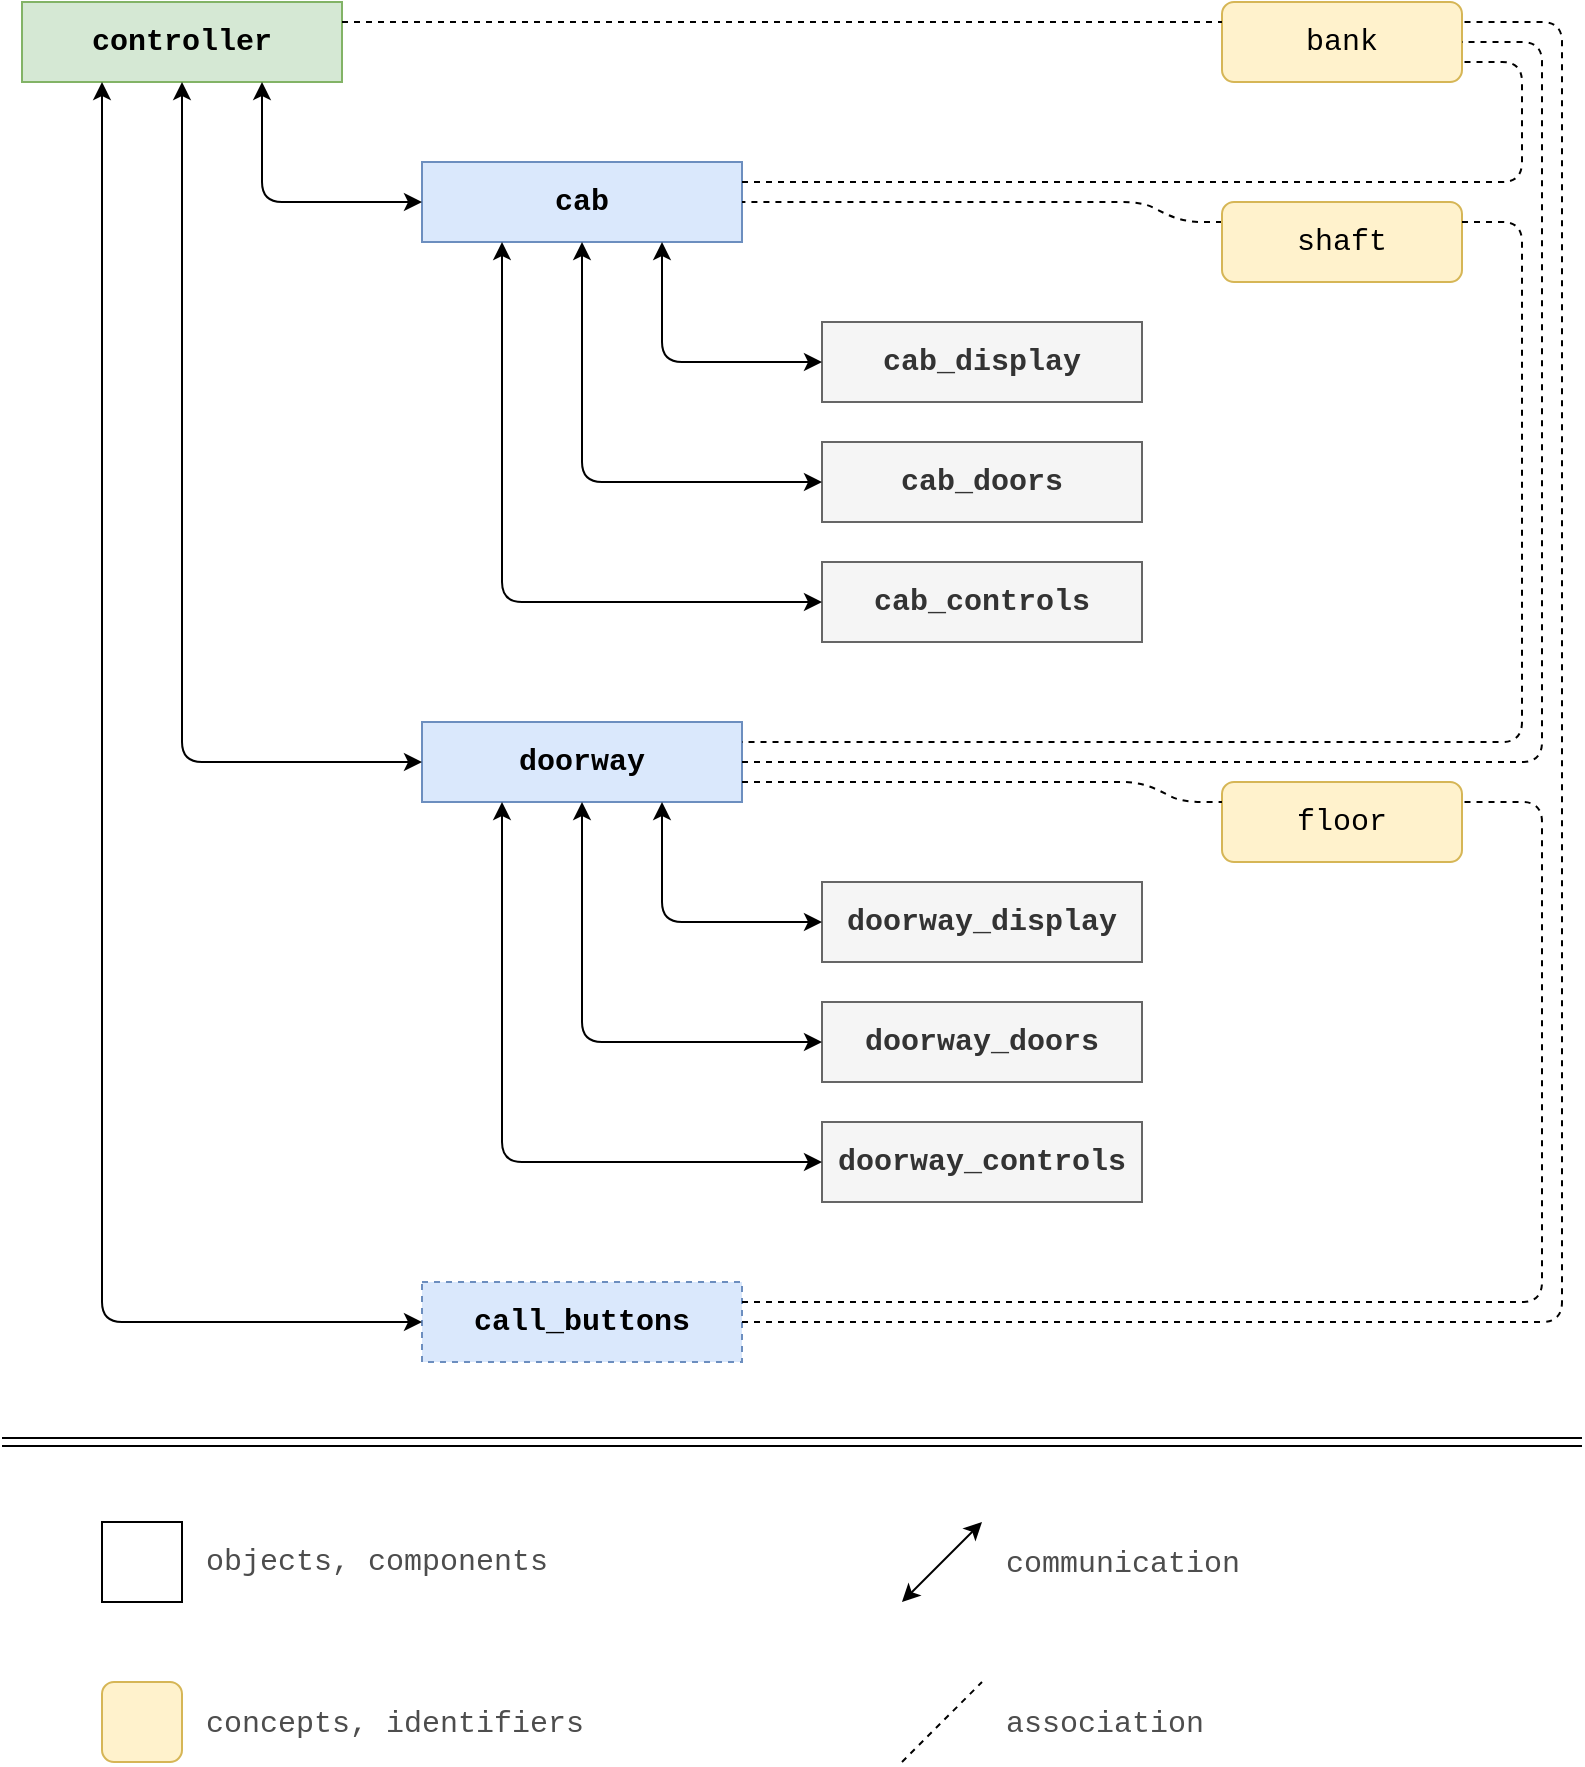<mxfile version="12.0.2" type="device" pages="1"><diagram id="s6BhUnjSNB9F5gDvlYiG" name="Page-1"><mxGraphModel dx="1368" dy="791" grid="1" gridSize="10" guides="1" tooltips="1" connect="1" arrows="1" fold="1" page="1" pageScale="1" pageWidth="850" pageHeight="960" math="0" shadow="0"><root><mxCell id="0"/><mxCell id="1" parent="0"/><mxCell id="050b_pp9p3oKfXsPpNDh-1" value="&lt;div style=&quot;font-size: 15px;&quot;&gt;controller&lt;/div&gt;" style="rounded=0;whiteSpace=wrap;html=1;fontFamily=Courier New;fontSize=15;fontStyle=1;strokeColor=#82b366;fillColor=#d5e8d4;" parent="1" vertex="1"><mxGeometry x="40" y="40" width="160" height="40" as="geometry"/></mxCell><mxCell id="050b_pp9p3oKfXsPpNDh-3" value="&lt;span style=&quot;font-size: 15px;&quot;&gt;&lt;font style=&quot;font-size: 15px;&quot;&gt;cab&lt;/font&gt;&lt;/span&gt;" style="rounded=0;whiteSpace=wrap;html=1;fontFamily=Courier New;fontSize=15;fontStyle=1;fillColor=#dae8fc;strokeColor=#6c8ebf;" parent="1" vertex="1"><mxGeometry x="240" y="120" width="160" height="40" as="geometry"/></mxCell><mxCell id="050b_pp9p3oKfXsPpNDh-5" value="&lt;div style=&quot;font-size: 15px;&quot;&gt;doorway&lt;/div&gt;" style="rounded=0;whiteSpace=wrap;html=1;fontFamily=Courier New;fontSize=15;fontStyle=1;fillColor=#dae8fc;strokeColor=#6c8ebf;" parent="1" vertex="1"><mxGeometry x="240" y="400" width="160" height="40" as="geometry"/></mxCell><mxCell id="050b_pp9p3oKfXsPpNDh-6" value="&lt;div&gt;cab_display&lt;/div&gt;" style="rounded=0;whiteSpace=wrap;html=1;fontFamily=Courier New;fontSize=15;fontStyle=1;fillColor=#f5f5f5;strokeColor=#666666;fontColor=#333333;" parent="1" vertex="1"><mxGeometry x="440" y="200" width="160" height="40" as="geometry"/></mxCell><mxCell id="050b_pp9p3oKfXsPpNDh-7" value="&lt;div&gt;cab_doors&lt;/div&gt;" style="rounded=0;whiteSpace=wrap;html=1;fontFamily=Courier New;fontSize=15;fontStyle=1;fillColor=#f5f5f5;strokeColor=#666666;fontColor=#333333;" parent="1" vertex="1"><mxGeometry x="440" y="260" width="160" height="40" as="geometry"/></mxCell><mxCell id="050b_pp9p3oKfXsPpNDh-8" value="cab_controls" style="rounded=0;whiteSpace=wrap;html=1;fontFamily=Courier New;fontSize=15;fontStyle=1;fillColor=#f5f5f5;strokeColor=#666666;fontColor=#333333;" parent="1" vertex="1"><mxGeometry x="440" y="320" width="160" height="40" as="geometry"/></mxCell><mxCell id="050b_pp9p3oKfXsPpNDh-9" value="doorway_display" style="rounded=0;whiteSpace=wrap;html=1;fontFamily=Courier New;fontSize=15;fontStyle=1;fillColor=#f5f5f5;strokeColor=#666666;fontColor=#333333;" parent="1" vertex="1"><mxGeometry x="440" y="480" width="160" height="40" as="geometry"/></mxCell><mxCell id="050b_pp9p3oKfXsPpNDh-10" value="doorway_doors" style="rounded=0;whiteSpace=wrap;html=1;fontFamily=Courier New;fontSize=15;fontStyle=1;fillColor=#f5f5f5;strokeColor=#666666;fontColor=#333333;" parent="1" vertex="1"><mxGeometry x="440" y="540" width="160" height="40" as="geometry"/></mxCell><mxCell id="050b_pp9p3oKfXsPpNDh-11" value="doorway_controls" style="rounded=0;whiteSpace=wrap;html=1;fontFamily=Courier New;fontSize=15;fontStyle=1;fillColor=#f5f5f5;strokeColor=#666666;fontColor=#333333;" parent="1" vertex="1"><mxGeometry x="440" y="600" width="160" height="40" as="geometry"/></mxCell><mxCell id="050b_pp9p3oKfXsPpNDh-12" value="" style="endArrow=classic;startArrow=classic;html=1;fontFamily=Courier New;fontSize=15;entryX=0;entryY=0.5;entryDx=0;entryDy=0;exitX=0.75;exitY=1;exitDx=0;exitDy=0;" parent="1" source="050b_pp9p3oKfXsPpNDh-5" target="050b_pp9p3oKfXsPpNDh-9" edge="1"><mxGeometry width="50" height="50" relative="1" as="geometry"><mxPoint x="-200" y="750" as="sourcePoint"/><mxPoint x="-150" y="700" as="targetPoint"/><Array as="points"><mxPoint x="360" y="500"/></Array></mxGeometry></mxCell><mxCell id="050b_pp9p3oKfXsPpNDh-14" value="" style="endArrow=classic;startArrow=classic;html=1;fontFamily=Courier New;fontSize=15;entryX=0;entryY=0.5;entryDx=0;entryDy=0;exitX=0.5;exitY=1;exitDx=0;exitDy=0;" parent="1" source="050b_pp9p3oKfXsPpNDh-5" target="050b_pp9p3oKfXsPpNDh-10" edge="1"><mxGeometry width="50" height="50" relative="1" as="geometry"><mxPoint x="298" y="470" as="sourcePoint"/><mxPoint x="370" y="510" as="targetPoint"/><Array as="points"><mxPoint x="320" y="560"/></Array></mxGeometry></mxCell><mxCell id="050b_pp9p3oKfXsPpNDh-15" value="" style="endArrow=classic;startArrow=classic;html=1;fontFamily=Courier New;fontSize=15;entryX=0;entryY=0.5;entryDx=0;entryDy=0;exitX=0.25;exitY=1;exitDx=0;exitDy=0;" parent="1" source="050b_pp9p3oKfXsPpNDh-5" target="050b_pp9p3oKfXsPpNDh-11" edge="1"><mxGeometry width="50" height="50" relative="1" as="geometry"><mxPoint x="308.08" y="451" as="sourcePoint"/><mxPoint x="370" y="590" as="targetPoint"/><Array as="points"><mxPoint x="280" y="620"/></Array></mxGeometry></mxCell><mxCell id="050b_pp9p3oKfXsPpNDh-17" value="" style="endArrow=classic;startArrow=classic;html=1;fontFamily=Courier New;fontSize=15;entryX=0;entryY=0.5;entryDx=0;entryDy=0;exitX=0.75;exitY=1;exitDx=0;exitDy=0;" parent="1" source="050b_pp9p3oKfXsPpNDh-3" target="050b_pp9p3oKfXsPpNDh-6" edge="1"><mxGeometry width="50" height="50" relative="1" as="geometry"><mxPoint x="320" y="160" as="sourcePoint"/><mxPoint x="360" y="220" as="targetPoint"/><Array as="points"><mxPoint x="360" y="220"/></Array></mxGeometry></mxCell><mxCell id="050b_pp9p3oKfXsPpNDh-18" value="" style="endArrow=classic;startArrow=classic;html=1;fontFamily=Courier New;fontSize=15;entryX=0;entryY=0.5;entryDx=0;entryDy=0;exitX=0.5;exitY=1;exitDx=0;exitDy=0;" parent="1" target="050b_pp9p3oKfXsPpNDh-7" edge="1"><mxGeometry width="50" height="50" relative="1" as="geometry"><mxPoint x="320" y="160" as="sourcePoint"/><mxPoint x="360" y="300" as="targetPoint"/><Array as="points"><mxPoint x="320" y="280"/></Array></mxGeometry></mxCell><mxCell id="050b_pp9p3oKfXsPpNDh-19" value="" style="endArrow=classic;startArrow=classic;html=1;fontFamily=Courier New;fontSize=15;entryX=0;entryY=0.5;entryDx=0;entryDy=0;exitX=0.25;exitY=1;exitDx=0;exitDy=0;" parent="1" source="050b_pp9p3oKfXsPpNDh-3" target="050b_pp9p3oKfXsPpNDh-8" edge="1"><mxGeometry width="50" height="50" relative="1" as="geometry"><mxPoint x="320" y="160" as="sourcePoint"/><mxPoint x="360" y="380" as="targetPoint"/><Array as="points"><mxPoint x="280" y="340"/></Array></mxGeometry></mxCell><mxCell id="050b_pp9p3oKfXsPpNDh-22" value="&lt;div&gt;call_buttons&lt;/div&gt;" style="rounded=0;whiteSpace=wrap;html=1;fontFamily=Courier New;fontSize=15;fontStyle=1;dashed=1;fillColor=#dae8fc;strokeColor=#6c8ebf;" parent="1" vertex="1"><mxGeometry x="240" y="680" width="160" height="40" as="geometry"/></mxCell><mxCell id="050b_pp9p3oKfXsPpNDh-25" value="&lt;div&gt;bank&lt;/div&gt;" style="rounded=1;whiteSpace=wrap;html=1;fontFamily=Courier New;fontSize=15;fillColor=#fff2cc;strokeColor=#d6b656;" parent="1" vertex="1"><mxGeometry x="640" y="40" width="120" height="40" as="geometry"/></mxCell><mxCell id="050b_pp9p3oKfXsPpNDh-27" value="&lt;div&gt;floor&lt;/div&gt;" style="rounded=1;whiteSpace=wrap;html=1;fontFamily=Courier New;fontSize=15;fillColor=#fff2cc;strokeColor=#d6b656;" parent="1" vertex="1"><mxGeometry x="640" y="430" width="120" height="40" as="geometry"/></mxCell><mxCell id="050b_pp9p3oKfXsPpNDh-33" value="" style="endArrow=classic;startArrow=classic;html=1;strokeColor=#000000;fontFamily=Courier New;fontSize=15;entryX=0;entryY=0.5;entryDx=0;entryDy=0;exitX=0.25;exitY=1;exitDx=0;exitDy=0;" parent="1" source="050b_pp9p3oKfXsPpNDh-1" target="050b_pp9p3oKfXsPpNDh-22" edge="1"><mxGeometry width="50" height="50" relative="1" as="geometry"><mxPoint x="40" y="870" as="sourcePoint"/><mxPoint x="90" y="820" as="targetPoint"/><Array as="points"><mxPoint x="80" y="700"/></Array></mxGeometry></mxCell><mxCell id="050b_pp9p3oKfXsPpNDh-34" value="" style="endArrow=classic;startArrow=classic;html=1;strokeColor=#000000;fontFamily=Courier New;fontSize=15;entryX=0;entryY=0.5;entryDx=0;entryDy=0;exitX=0.5;exitY=1;exitDx=0;exitDy=0;" parent="1" source="050b_pp9p3oKfXsPpNDh-1" target="050b_pp9p3oKfXsPpNDh-5" edge="1"><mxGeometry width="50" height="50" relative="1" as="geometry"><mxPoint x="90" y="90" as="sourcePoint"/><mxPoint x="250" y="790" as="targetPoint"/><Array as="points"><mxPoint x="120" y="420"/></Array></mxGeometry></mxCell><mxCell id="050b_pp9p3oKfXsPpNDh-35" value="" style="endArrow=classic;startArrow=classic;html=1;strokeColor=#000000;fontFamily=Courier New;fontSize=15;entryX=0;entryY=0.5;entryDx=0;entryDy=0;exitX=0.75;exitY=1;exitDx=0;exitDy=0;" parent="1" source="050b_pp9p3oKfXsPpNDh-1" target="050b_pp9p3oKfXsPpNDh-3" edge="1"><mxGeometry width="50" height="50" relative="1" as="geometry"><mxPoint x="130" y="90" as="sourcePoint"/><mxPoint x="250" y="470" as="targetPoint"/><Array as="points"><mxPoint x="160" y="140"/></Array></mxGeometry></mxCell><mxCell id="050b_pp9p3oKfXsPpNDh-36" value="" style="endArrow=none;dashed=1;html=1;strokeColor=#000000;fontFamily=Courier New;fontSize=15;exitX=1;exitY=0.25;exitDx=0;exitDy=0;" parent="1" source="050b_pp9p3oKfXsPpNDh-1" edge="1"><mxGeometry width="50" height="50" relative="1" as="geometry"><mxPoint x="40" y="870" as="sourcePoint"/><mxPoint x="640" y="50" as="targetPoint"/></mxGeometry></mxCell><mxCell id="050b_pp9p3oKfXsPpNDh-37" value="" style="endArrow=none;dashed=1;html=1;strokeColor=#000000;fontFamily=Courier New;fontSize=15;entryX=1;entryY=0.75;entryDx=0;entryDy=0;exitX=1;exitY=0.25;exitDx=0;exitDy=0;" parent="1" source="050b_pp9p3oKfXsPpNDh-3" target="050b_pp9p3oKfXsPpNDh-25" edge="1"><mxGeometry width="50" height="50" relative="1" as="geometry"><mxPoint x="40" y="870" as="sourcePoint"/><mxPoint x="90" y="820" as="targetPoint"/><Array as="points"><mxPoint x="790" y="130"/><mxPoint x="790" y="70"/></Array></mxGeometry></mxCell><mxCell id="050b_pp9p3oKfXsPpNDh-41" value="" style="endArrow=none;dashed=1;html=1;strokeColor=#000000;fontFamily=Courier New;fontSize=15;entryX=1;entryY=0.5;entryDx=0;entryDy=0;" parent="1" target="050b_pp9p3oKfXsPpNDh-25" edge="1"><mxGeometry width="50" height="50" relative="1" as="geometry"><mxPoint x="400" y="420" as="sourcePoint"/><mxPoint x="860" y="390" as="targetPoint"/><Array as="points"><mxPoint x="800" y="420"/><mxPoint x="800" y="60"/></Array></mxGeometry></mxCell><mxCell id="050b_pp9p3oKfXsPpNDh-42" value="" style="endArrow=none;dashed=1;html=1;strokeColor=#000000;fontFamily=Courier New;fontSize=15;entryX=1;entryY=0.25;entryDx=0;entryDy=0;exitX=1;exitY=0.5;exitDx=0;exitDy=0;" parent="1" source="050b_pp9p3oKfXsPpNDh-22" target="050b_pp9p3oKfXsPpNDh-25" edge="1"><mxGeometry width="50" height="50" relative="1" as="geometry"><mxPoint x="40" y="870" as="sourcePoint"/><mxPoint x="90" y="820" as="targetPoint"/><Array as="points"><mxPoint x="810" y="700"/><mxPoint x="810" y="50"/></Array></mxGeometry></mxCell><mxCell id="050b_pp9p3oKfXsPpNDh-43" value="" style="endArrow=none;dashed=1;html=1;strokeColor=#000000;fontFamily=Courier New;fontSize=15;exitX=1;exitY=0.75;exitDx=0;exitDy=0;entryX=0;entryY=0.25;entryDx=0;entryDy=0;" parent="1" source="050b_pp9p3oKfXsPpNDh-5" target="050b_pp9p3oKfXsPpNDh-27" edge="1"><mxGeometry width="50" height="50" relative="1" as="geometry"><mxPoint x="40" y="830" as="sourcePoint"/><mxPoint x="630" y="450" as="targetPoint"/><Array as="points"><mxPoint x="600" y="430"/><mxPoint x="620" y="440"/></Array></mxGeometry></mxCell><mxCell id="050b_pp9p3oKfXsPpNDh-44" value="" style="endArrow=none;dashed=1;html=1;strokeColor=#000000;fontFamily=Courier New;fontSize=15;entryX=1;entryY=0.25;entryDx=0;entryDy=0;exitX=1;exitY=0.25;exitDx=0;exitDy=0;" parent="1" source="050b_pp9p3oKfXsPpNDh-22" target="050b_pp9p3oKfXsPpNDh-27" edge="1"><mxGeometry width="50" height="50" relative="1" as="geometry"><mxPoint x="40" y="830" as="sourcePoint"/><mxPoint x="90" y="780" as="targetPoint"/><Array as="points"><mxPoint x="800" y="690"/><mxPoint x="800" y="440"/></Array></mxGeometry></mxCell><mxCell id="050b_pp9p3oKfXsPpNDh-47" value="" style="endArrow=none;dashed=1;html=1;strokeColor=#000000;fontFamily=Courier New;fontSize=15;fontColor=#4D4D4D;entryX=1;entryY=0.5;entryDx=0;entryDy=0;exitX=0;exitY=0.25;exitDx=0;exitDy=0;" parent="1" source="WCFcPeHGIXC2PlCuYW68-1" target="050b_pp9p3oKfXsPpNDh-3" edge="1"><mxGeometry width="50" height="50" relative="1" as="geometry"><mxPoint x="40" y="870" as="sourcePoint"/><mxPoint x="90" y="820" as="targetPoint"/><Array as="points"><mxPoint x="620" y="150"/><mxPoint x="600" y="140"/></Array></mxGeometry></mxCell><mxCell id="050b_pp9p3oKfXsPpNDh-48" value="" style="rounded=0;whiteSpace=wrap;html=1;fontFamily=Courier New;fontSize=15;fontColor=#4D4D4D;" parent="1" vertex="1"><mxGeometry x="80" y="800" width="40" height="40" as="geometry"/></mxCell><mxCell id="050b_pp9p3oKfXsPpNDh-49" value="objects, components" style="text;html=1;resizable=0;points=[];autosize=1;align=left;verticalAlign=top;spacingTop=-4;fontSize=15;fontFamily=Courier New;fontColor=#4D4D4D;" parent="1" vertex="1"><mxGeometry x="130" y="809" width="190" height="20" as="geometry"/></mxCell><mxCell id="050b_pp9p3oKfXsPpNDh-50" value="" style="rounded=1;whiteSpace=wrap;html=1;fontFamily=Courier New;fontSize=15;fillColor=#fff2cc;strokeColor=#d6b656;" parent="1" vertex="1"><mxGeometry x="80" y="880" width="40" height="40" as="geometry"/></mxCell><mxCell id="050b_pp9p3oKfXsPpNDh-51" value="concepts, identifiers" style="text;html=1;resizable=0;points=[];autosize=1;align=left;verticalAlign=top;spacingTop=-4;fontSize=15;fontFamily=Courier New;fontColor=#4D4D4D;" parent="1" vertex="1"><mxGeometry x="130" y="890" width="200" height="20" as="geometry"/></mxCell><mxCell id="050b_pp9p3oKfXsPpNDh-53" value="" style="endArrow=classic;startArrow=classic;html=1;strokeColor=#000000;fontFamily=Courier New;fontSize=15;fontColor=#4D4D4D;" parent="1" edge="1"><mxGeometry width="50" height="50" relative="1" as="geometry"><mxPoint x="480" y="840" as="sourcePoint"/><mxPoint x="520" y="800" as="targetPoint"/></mxGeometry></mxCell><mxCell id="050b_pp9p3oKfXsPpNDh-54" value="" style="endArrow=none;dashed=1;html=1;strokeColor=#000000;fontFamily=Courier New;fontSize=15;fontColor=#4D4D4D;" parent="1" edge="1"><mxGeometry width="50" height="50" relative="1" as="geometry"><mxPoint x="480" y="920" as="sourcePoint"/><mxPoint x="520" y="880" as="targetPoint"/></mxGeometry></mxCell><mxCell id="050b_pp9p3oKfXsPpNDh-55" value="communication" style="text;html=1;resizable=0;points=[];autosize=1;align=left;verticalAlign=top;spacingTop=-4;fontSize=15;fontFamily=Courier New;fontColor=#4D4D4D;" parent="1" vertex="1"><mxGeometry x="530" y="810" width="130" height="20" as="geometry"/></mxCell><mxCell id="050b_pp9p3oKfXsPpNDh-56" value="&lt;div&gt;association&lt;/div&gt;" style="text;html=1;resizable=0;points=[];autosize=1;align=left;verticalAlign=top;spacingTop=-4;fontSize=15;fontFamily=Courier New;fontColor=#4D4D4D;" parent="1" vertex="1"><mxGeometry x="530" y="890" width="110" height="20" as="geometry"/></mxCell><mxCell id="050b_pp9p3oKfXsPpNDh-57" value="" style="shape=link;html=1;strokeColor=#000000;fontFamily=Courier New;fontSize=15;fontColor=#4D4D4D;" parent="1" edge="1"><mxGeometry width="50" height="50" relative="1" as="geometry"><mxPoint x="30" y="760" as="sourcePoint"/><mxPoint x="820" y="760" as="targetPoint"/><Array as="points"/></mxGeometry></mxCell><mxCell id="WCFcPeHGIXC2PlCuYW68-1" value="&lt;div&gt;shaft&lt;/div&gt;" style="rounded=1;whiteSpace=wrap;html=1;fontFamily=Courier New;fontSize=15;fillColor=#fff2cc;strokeColor=#d6b656;" vertex="1" parent="1"><mxGeometry x="640" y="140" width="120" height="40" as="geometry"/></mxCell><mxCell id="WCFcPeHGIXC2PlCuYW68-2" value="" style="endArrow=none;dashed=1;html=1;exitX=1;exitY=0.25;exitDx=0;exitDy=0;entryX=1;entryY=0.25;entryDx=0;entryDy=0;" edge="1" parent="1" source="WCFcPeHGIXC2PlCuYW68-1" target="050b_pp9p3oKfXsPpNDh-5"><mxGeometry width="50" height="50" relative="1" as="geometry"><mxPoint x="710" y="320" as="sourcePoint"/><mxPoint x="210" y="580" as="targetPoint"/><Array as="points"><mxPoint x="790" y="150"/><mxPoint x="790" y="410"/></Array></mxGeometry></mxCell></root></mxGraphModel></diagram></mxfile>
